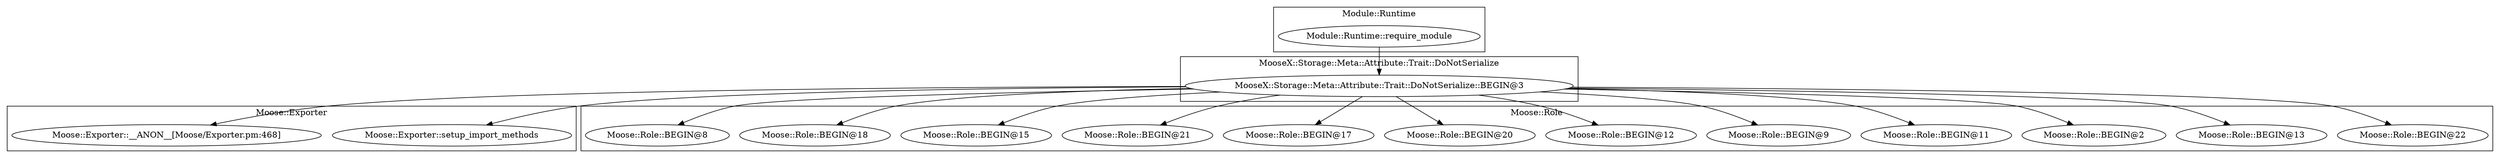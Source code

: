 digraph {
graph [overlap=false]
subgraph cluster_Moose_Exporter {
	label="Moose::Exporter";
	"Moose::Exporter::setup_import_methods";
	"Moose::Exporter::__ANON__[Moose/Exporter.pm:468]";
}
subgraph cluster_Module_Runtime {
	label="Module::Runtime";
	"Module::Runtime::require_module";
}
subgraph cluster_Moose_Role {
	label="Moose::Role";
	"Moose::Role::BEGIN@22";
	"Moose::Role::BEGIN@13";
	"Moose::Role::BEGIN@2";
	"Moose::Role::BEGIN@11";
	"Moose::Role::BEGIN@9";
	"Moose::Role::BEGIN@12";
	"Moose::Role::BEGIN@20";
	"Moose::Role::BEGIN@17";
	"Moose::Role::BEGIN@21";
	"Moose::Role::BEGIN@15";
	"Moose::Role::BEGIN@18";
	"Moose::Role::BEGIN@8";
}
subgraph cluster_MooseX_Storage_Meta_Attribute_Trait_DoNotSerialize {
	label="MooseX::Storage::Meta::Attribute::Trait::DoNotSerialize";
	"MooseX::Storage::Meta::Attribute::Trait::DoNotSerialize::BEGIN@3";
}
"MooseX::Storage::Meta::Attribute::Trait::DoNotSerialize::BEGIN@3" -> "Moose::Role::BEGIN@12";
"MooseX::Storage::Meta::Attribute::Trait::DoNotSerialize::BEGIN@3" -> "Moose::Role::BEGIN@9";
"MooseX::Storage::Meta::Attribute::Trait::DoNotSerialize::BEGIN@3" -> "Moose::Exporter::setup_import_methods";
"MooseX::Storage::Meta::Attribute::Trait::DoNotSerialize::BEGIN@3" -> "Moose::Role::BEGIN@8";
"MooseX::Storage::Meta::Attribute::Trait::DoNotSerialize::BEGIN@3" -> "Moose::Role::BEGIN@15";
"MooseX::Storage::Meta::Attribute::Trait::DoNotSerialize::BEGIN@3" -> "Moose::Role::BEGIN@11";
"MooseX::Storage::Meta::Attribute::Trait::DoNotSerialize::BEGIN@3" -> "Moose::Role::BEGIN@22";
"MooseX::Storage::Meta::Attribute::Trait::DoNotSerialize::BEGIN@3" -> "Moose::Role::BEGIN@2";
"MooseX::Storage::Meta::Attribute::Trait::DoNotSerialize::BEGIN@3" -> "Moose::Role::BEGIN@18";
"MooseX::Storage::Meta::Attribute::Trait::DoNotSerialize::BEGIN@3" -> "Moose::Role::BEGIN@20";
"MooseX::Storage::Meta::Attribute::Trait::DoNotSerialize::BEGIN@3" -> "Moose::Role::BEGIN@13";
"MooseX::Storage::Meta::Attribute::Trait::DoNotSerialize::BEGIN@3" -> "Moose::Role::BEGIN@17";
"MooseX::Storage::Meta::Attribute::Trait::DoNotSerialize::BEGIN@3" -> "Moose::Exporter::__ANON__[Moose/Exporter.pm:468]";
"Module::Runtime::require_module" -> "MooseX::Storage::Meta::Attribute::Trait::DoNotSerialize::BEGIN@3";
"MooseX::Storage::Meta::Attribute::Trait::DoNotSerialize::BEGIN@3" -> "Moose::Role::BEGIN@21";
}
